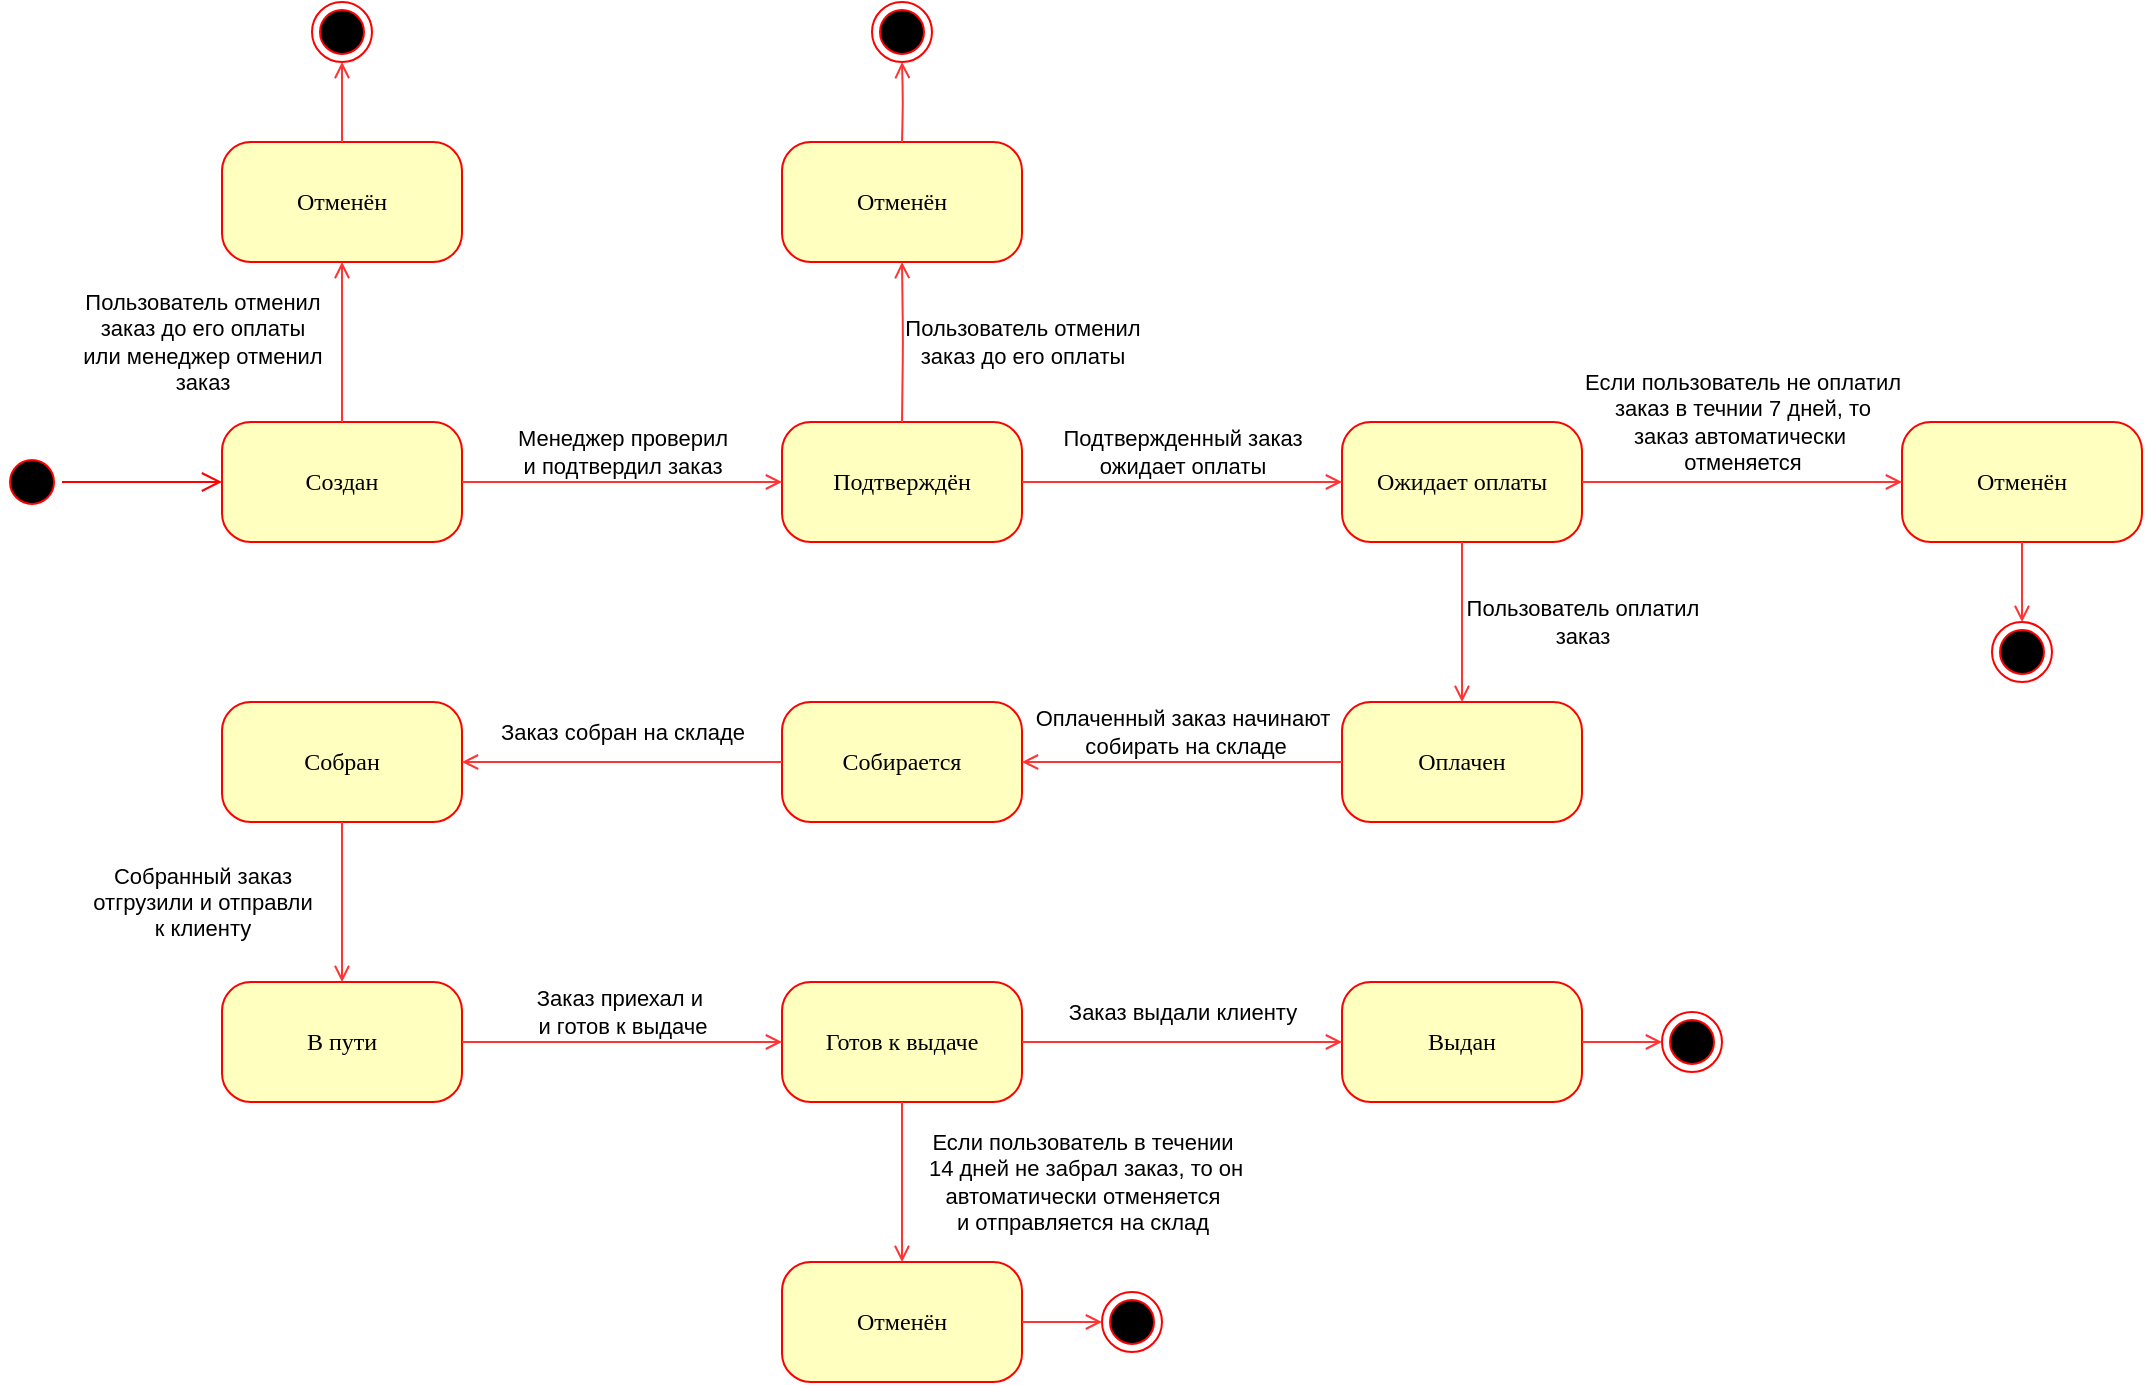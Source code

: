 <mxfile version="26.0.16">
  <diagram name="Page-1" id="58cdce13-f638-feb5-8d6f-7d28b1aa9fa0">
    <mxGraphModel dx="819" dy="1328" grid="1" gridSize="10" guides="1" tooltips="1" connect="1" arrows="1" fold="1" page="1" pageScale="1" pageWidth="1100" pageHeight="850" background="none" math="0" shadow="0">
      <root>
        <mxCell id="0" />
        <mxCell id="1" parent="0" />
        <mxCell id="382b91b5511bd0f7-1" value="" style="ellipse;html=1;shape=startState;fillColor=#000000;strokeColor=#ff0000;rounded=1;shadow=0;comic=0;labelBackgroundColor=none;fontFamily=Verdana;fontSize=12;fontColor=#000000;align=center;direction=south;" parent="1" vertex="1">
          <mxGeometry x="130" y="135" width="30" height="30" as="geometry" />
        </mxCell>
        <mxCell id="382b91b5511bd0f7-6" value="Создан" style="rounded=1;whiteSpace=wrap;html=1;arcSize=24;fillColor=#ffffc0;strokeColor=#ff0000;shadow=0;comic=0;labelBackgroundColor=none;fontFamily=Verdana;fontSize=12;fontColor=#000000;align=center;" parent="1" vertex="1">
          <mxGeometry x="240" y="120" width="120" height="60" as="geometry" />
        </mxCell>
        <mxCell id="2a3bc250acf0617d-9" style="edgeStyle=orthogonalEdgeStyle;html=1;labelBackgroundColor=none;endArrow=open;endSize=8;strokeColor=#ff0000;fontFamily=Verdana;fontSize=12;align=left;" parent="1" source="382b91b5511bd0f7-1" target="382b91b5511bd0f7-6" edge="1">
          <mxGeometry relative="1" as="geometry" />
        </mxCell>
        <mxCell id="LFXLNwLVuVDGuN5qB1EF-1" value="Подтверждён" style="rounded=1;whiteSpace=wrap;html=1;arcSize=24;fillColor=#ffffc0;strokeColor=#ff0000;shadow=0;comic=0;labelBackgroundColor=none;fontFamily=Verdana;fontSize=12;fontColor=#000000;align=center;" parent="1" vertex="1">
          <mxGeometry x="520" y="120" width="120" height="60" as="geometry" />
        </mxCell>
        <mxCell id="LFXLNwLVuVDGuN5qB1EF-3" value="" style="endArrow=open;html=1;rounded=1;strokeColor=#FF3333;endFill=0;edgeStyle=orthogonalEdgeStyle;exitX=1;exitY=0.5;exitDx=0;exitDy=0;entryX=0;entryY=0.5;entryDx=0;entryDy=0;curved=0;" parent="1" source="382b91b5511bd0f7-6" target="LFXLNwLVuVDGuN5qB1EF-1" edge="1">
          <mxGeometry relative="1" as="geometry">
            <mxPoint x="390" y="220" as="sourcePoint" />
            <mxPoint x="510" y="230" as="targetPoint" />
            <Array as="points">
              <mxPoint x="450" y="150" />
              <mxPoint x="450" y="150" />
            </Array>
          </mxGeometry>
        </mxCell>
        <mxCell id="LFXLNwLVuVDGuN5qB1EF-4" value="Менеджер проверил&lt;br&gt;и подтвердил заказ" style="edgeLabel;resizable=0;html=1;;align=center;verticalAlign=middle;labelBackgroundColor=none;" parent="LFXLNwLVuVDGuN5qB1EF-3" connectable="0" vertex="1">
          <mxGeometry relative="1" as="geometry">
            <mxPoint y="-15" as="offset" />
          </mxGeometry>
        </mxCell>
        <mxCell id="LFXLNwLVuVDGuN5qB1EF-6" value="Ожидает оплаты" style="rounded=1;whiteSpace=wrap;html=1;arcSize=24;fillColor=#ffffc0;strokeColor=#ff0000;shadow=0;comic=0;labelBackgroundColor=none;fontFamily=Verdana;fontSize=12;fontColor=#000000;align=center;" parent="1" vertex="1">
          <mxGeometry x="800" y="120" width="120" height="60" as="geometry" />
        </mxCell>
        <mxCell id="LFXLNwLVuVDGuN5qB1EF-7" value="" style="endArrow=open;html=1;rounded=1;strokeColor=#FF3333;endFill=0;edgeStyle=orthogonalEdgeStyle;entryX=0;entryY=0.5;entryDx=0;entryDy=0;curved=0;exitX=1;exitY=0.5;exitDx=0;exitDy=0;" parent="1" source="LFXLNwLVuVDGuN5qB1EF-1" target="LFXLNwLVuVDGuN5qB1EF-6" edge="1">
          <mxGeometry relative="1" as="geometry">
            <mxPoint x="690" y="220" as="sourcePoint" />
            <mxPoint x="750" y="230" as="targetPoint" />
            <Array as="points" />
          </mxGeometry>
        </mxCell>
        <mxCell id="LFXLNwLVuVDGuN5qB1EF-8" value="Подтвержденный заказ&lt;br&gt;ожидает оплаты" style="edgeLabel;resizable=0;html=1;;align=center;verticalAlign=middle;labelBackgroundColor=none;" parent="LFXLNwLVuVDGuN5qB1EF-7" connectable="0" vertex="1">
          <mxGeometry relative="1" as="geometry">
            <mxPoint y="-15" as="offset" />
          </mxGeometry>
        </mxCell>
        <mxCell id="LFXLNwLVuVDGuN5qB1EF-9" value="Отменён" style="rounded=1;whiteSpace=wrap;html=1;arcSize=24;fillColor=#ffffc0;strokeColor=#ff0000;shadow=0;comic=0;labelBackgroundColor=none;fontFamily=Verdana;fontSize=12;fontColor=#000000;align=center;" parent="1" vertex="1">
          <mxGeometry x="240" y="-20" width="120" height="60" as="geometry" />
        </mxCell>
        <mxCell id="LFXLNwLVuVDGuN5qB1EF-11" value="" style="endArrow=open;html=1;rounded=1;strokeColor=#FF3333;endFill=0;edgeStyle=orthogonalEdgeStyle;exitX=0.5;exitY=0;exitDx=0;exitDy=0;entryX=0.5;entryY=1;entryDx=0;entryDy=0;curved=0;" parent="1" source="382b91b5511bd0f7-6" target="LFXLNwLVuVDGuN5qB1EF-9" edge="1">
          <mxGeometry relative="1" as="geometry">
            <mxPoint x="370" y="210" as="sourcePoint" />
            <mxPoint x="530" y="210" as="targetPoint" />
            <Array as="points" />
          </mxGeometry>
        </mxCell>
        <mxCell id="LFXLNwLVuVDGuN5qB1EF-12" value="Пользователь отменил&lt;br&gt;заказ до его оплаты&lt;br&gt;или менеджер отменил&lt;br&gt;заказ" style="edgeLabel;resizable=0;html=1;;align=center;verticalAlign=middle;labelBackgroundColor=none;" parent="LFXLNwLVuVDGuN5qB1EF-11" connectable="0" vertex="1">
          <mxGeometry relative="1" as="geometry">
            <mxPoint x="-70" as="offset" />
          </mxGeometry>
        </mxCell>
        <mxCell id="LFXLNwLVuVDGuN5qB1EF-13" value="Отменён" style="rounded=1;whiteSpace=wrap;html=1;arcSize=24;fillColor=#ffffc0;strokeColor=#ff0000;shadow=0;comic=0;labelBackgroundColor=none;fontFamily=Verdana;fontSize=12;fontColor=#000000;align=center;" parent="1" vertex="1">
          <mxGeometry x="520" y="-20" width="120" height="60" as="geometry" />
        </mxCell>
        <mxCell id="LFXLNwLVuVDGuN5qB1EF-14" value="" style="endArrow=open;html=1;rounded=1;strokeColor=#FF3333;endFill=0;edgeStyle=orthogonalEdgeStyle;exitX=0.5;exitY=0;exitDx=0;exitDy=0;entryX=0.5;entryY=1;entryDx=0;entryDy=0;curved=0;" parent="1" target="LFXLNwLVuVDGuN5qB1EF-13" edge="1">
          <mxGeometry relative="1" as="geometry">
            <mxPoint x="580" y="120" as="sourcePoint" />
            <mxPoint x="810" y="210" as="targetPoint" />
            <Array as="points" />
          </mxGeometry>
        </mxCell>
        <mxCell id="LFXLNwLVuVDGuN5qB1EF-15" value="Пользователь отменил&lt;br&gt;заказ до его оплаты" style="edgeLabel;resizable=0;html=1;;align=center;verticalAlign=middle;labelBackgroundColor=none;" parent="LFXLNwLVuVDGuN5qB1EF-14" connectable="0" vertex="1">
          <mxGeometry relative="1" as="geometry">
            <mxPoint x="60" as="offset" />
          </mxGeometry>
        </mxCell>
        <mxCell id="LFXLNwLVuVDGuN5qB1EF-16" value="Оплачен" style="rounded=1;whiteSpace=wrap;html=1;arcSize=24;fillColor=#ffffc0;strokeColor=#ff0000;shadow=0;comic=0;labelBackgroundColor=none;fontFamily=Verdana;fontSize=12;fontColor=#000000;align=center;" parent="1" vertex="1">
          <mxGeometry x="800" y="260" width="120" height="60" as="geometry" />
        </mxCell>
        <mxCell id="LFXLNwLVuVDGuN5qB1EF-17" value="" style="endArrow=open;html=1;rounded=1;strokeColor=#FF3333;endFill=0;edgeStyle=orthogonalEdgeStyle;exitX=0.5;exitY=1;exitDx=0;exitDy=0;entryX=0.5;entryY=0;entryDx=0;entryDy=0;curved=0;" parent="1" source="LFXLNwLVuVDGuN5qB1EF-6" target="LFXLNwLVuVDGuN5qB1EF-16" edge="1">
          <mxGeometry relative="1" as="geometry">
            <mxPoint x="650" y="330" as="sourcePoint" />
            <mxPoint x="650" y="250" as="targetPoint" />
            <Array as="points" />
          </mxGeometry>
        </mxCell>
        <mxCell id="LFXLNwLVuVDGuN5qB1EF-18" value="Пользователь оплатил&lt;br&gt;заказ" style="edgeLabel;resizable=0;html=1;;align=center;verticalAlign=middle;labelBackgroundColor=none;" parent="LFXLNwLVuVDGuN5qB1EF-17" connectable="0" vertex="1">
          <mxGeometry relative="1" as="geometry">
            <mxPoint x="60" as="offset" />
          </mxGeometry>
        </mxCell>
        <mxCell id="gGHkiygS4o6kzGzx52wJ-1" value="Собирается" style="rounded=1;whiteSpace=wrap;html=1;arcSize=24;fillColor=#ffffc0;strokeColor=#ff0000;shadow=0;comic=0;labelBackgroundColor=none;fontFamily=Verdana;fontSize=12;fontColor=#000000;align=center;" parent="1" vertex="1">
          <mxGeometry x="520" y="260" width="120" height="60" as="geometry" />
        </mxCell>
        <mxCell id="gGHkiygS4o6kzGzx52wJ-2" value="Собран" style="rounded=1;whiteSpace=wrap;html=1;arcSize=24;fillColor=#ffffc0;strokeColor=#ff0000;shadow=0;comic=0;labelBackgroundColor=none;fontFamily=Verdana;fontSize=12;fontColor=#000000;align=center;" parent="1" vertex="1">
          <mxGeometry x="240" y="260" width="120" height="60" as="geometry" />
        </mxCell>
        <mxCell id="gGHkiygS4o6kzGzx52wJ-3" value="В пути" style="rounded=1;whiteSpace=wrap;html=1;arcSize=24;fillColor=#ffffc0;strokeColor=#ff0000;shadow=0;comic=0;labelBackgroundColor=none;fontFamily=Verdana;fontSize=12;fontColor=#000000;align=center;" parent="1" vertex="1">
          <mxGeometry x="240" y="400" width="120" height="60" as="geometry" />
        </mxCell>
        <mxCell id="gGHkiygS4o6kzGzx52wJ-4" value="Готов к выдаче" style="rounded=1;whiteSpace=wrap;html=1;arcSize=24;fillColor=#ffffc0;strokeColor=#ff0000;shadow=0;comic=0;labelBackgroundColor=none;fontFamily=Verdana;fontSize=12;fontColor=#000000;align=center;" parent="1" vertex="1">
          <mxGeometry x="520" y="400" width="120" height="60" as="geometry" />
        </mxCell>
        <mxCell id="gGHkiygS4o6kzGzx52wJ-5" value="" style="endArrow=open;html=1;rounded=1;strokeColor=#FF3333;endFill=0;edgeStyle=orthogonalEdgeStyle;entryX=1;entryY=0.5;entryDx=0;entryDy=0;curved=0;exitX=0;exitY=0.5;exitDx=0;exitDy=0;" parent="1" source="LFXLNwLVuVDGuN5qB1EF-16" target="gGHkiygS4o6kzGzx52wJ-1" edge="1">
          <mxGeometry relative="1" as="geometry">
            <mxPoint x="610" y="210" as="sourcePoint" />
            <mxPoint x="770" y="210" as="targetPoint" />
            <Array as="points" />
          </mxGeometry>
        </mxCell>
        <mxCell id="gGHkiygS4o6kzGzx52wJ-6" value="Оплаченный заказ начинают&lt;br&gt;&amp;nbsp;собирать на складе" style="edgeLabel;resizable=0;html=1;;align=center;verticalAlign=middle;labelBackgroundColor=none;" parent="gGHkiygS4o6kzGzx52wJ-5" connectable="0" vertex="1">
          <mxGeometry relative="1" as="geometry">
            <mxPoint y="-15" as="offset" />
          </mxGeometry>
        </mxCell>
        <mxCell id="gGHkiygS4o6kzGzx52wJ-7" value="" style="endArrow=open;html=1;rounded=1;strokeColor=#FF3333;endFill=0;edgeStyle=orthogonalEdgeStyle;entryX=1;entryY=0.5;entryDx=0;entryDy=0;curved=0;exitX=0;exitY=0.5;exitDx=0;exitDy=0;" parent="1" source="gGHkiygS4o6kzGzx52wJ-1" target="gGHkiygS4o6kzGzx52wJ-2" edge="1">
          <mxGeometry relative="1" as="geometry">
            <mxPoint x="810" y="300" as="sourcePoint" />
            <mxPoint x="650" y="300" as="targetPoint" />
            <Array as="points" />
          </mxGeometry>
        </mxCell>
        <mxCell id="gGHkiygS4o6kzGzx52wJ-8" value="Заказ собран на складе" style="edgeLabel;resizable=0;html=1;;align=center;verticalAlign=middle;labelBackgroundColor=none;" parent="gGHkiygS4o6kzGzx52wJ-7" connectable="0" vertex="1">
          <mxGeometry relative="1" as="geometry">
            <mxPoint y="-15" as="offset" />
          </mxGeometry>
        </mxCell>
        <mxCell id="gGHkiygS4o6kzGzx52wJ-9" value="" style="endArrow=open;html=1;rounded=1;strokeColor=#FF3333;endFill=0;edgeStyle=orthogonalEdgeStyle;exitX=0.5;exitY=1;exitDx=0;exitDy=0;entryX=0.5;entryY=0;entryDx=0;entryDy=0;curved=0;" parent="1" source="gGHkiygS4o6kzGzx52wJ-2" target="gGHkiygS4o6kzGzx52wJ-3" edge="1">
          <mxGeometry relative="1" as="geometry">
            <mxPoint x="410" y="345" as="sourcePoint" />
            <mxPoint x="410" y="425" as="targetPoint" />
            <Array as="points" />
          </mxGeometry>
        </mxCell>
        <mxCell id="gGHkiygS4o6kzGzx52wJ-10" value="Собранный заказ&lt;br&gt;отгрузили и отправли&lt;br&gt;к клиенту" style="edgeLabel;resizable=0;html=1;;align=center;verticalAlign=middle;labelBackgroundColor=none;" parent="gGHkiygS4o6kzGzx52wJ-9" connectable="0" vertex="1">
          <mxGeometry relative="1" as="geometry">
            <mxPoint x="-70" as="offset" />
          </mxGeometry>
        </mxCell>
        <mxCell id="gGHkiygS4o6kzGzx52wJ-11" value="" style="endArrow=open;html=1;rounded=1;strokeColor=#FF3333;endFill=0;edgeStyle=orthogonalEdgeStyle;exitX=1;exitY=0.5;exitDx=0;exitDy=0;entryX=0;entryY=0.5;entryDx=0;entryDy=0;curved=0;" parent="1" source="gGHkiygS4o6kzGzx52wJ-3" target="gGHkiygS4o6kzGzx52wJ-4" edge="1">
          <mxGeometry relative="1" as="geometry">
            <mxPoint x="390" y="370" as="sourcePoint" />
            <mxPoint x="550" y="370" as="targetPoint" />
            <Array as="points">
              <mxPoint x="430" y="430" />
              <mxPoint x="430" y="430" />
            </Array>
          </mxGeometry>
        </mxCell>
        <mxCell id="gGHkiygS4o6kzGzx52wJ-12" value="Заказ приехал и&amp;nbsp;&lt;br&gt;и готов к выдаче" style="edgeLabel;resizable=0;html=1;;align=center;verticalAlign=middle;labelBackgroundColor=none;" parent="gGHkiygS4o6kzGzx52wJ-11" connectable="0" vertex="1">
          <mxGeometry relative="1" as="geometry">
            <mxPoint y="-15" as="offset" />
          </mxGeometry>
        </mxCell>
        <mxCell id="gGHkiygS4o6kzGzx52wJ-13" value="Выдан" style="rounded=1;whiteSpace=wrap;html=1;arcSize=24;fillColor=#ffffc0;strokeColor=#ff0000;shadow=0;comic=0;labelBackgroundColor=none;fontFamily=Verdana;fontSize=12;fontColor=#000000;align=center;" parent="1" vertex="1">
          <mxGeometry x="800" y="400" width="120" height="60" as="geometry" />
        </mxCell>
        <mxCell id="gGHkiygS4o6kzGzx52wJ-14" value="" style="endArrow=open;html=1;rounded=1;strokeColor=#FF3333;endFill=0;edgeStyle=orthogonalEdgeStyle;exitX=1;exitY=0.5;exitDx=0;exitDy=0;entryX=0;entryY=0.5;entryDx=0;entryDy=0;curved=0;" parent="1" source="gGHkiygS4o6kzGzx52wJ-4" target="gGHkiygS4o6kzGzx52wJ-13" edge="1">
          <mxGeometry relative="1" as="geometry">
            <mxPoint x="660" y="480" as="sourcePoint" />
            <mxPoint x="820" y="480" as="targetPoint" />
            <Array as="points">
              <mxPoint x="720" y="430" />
              <mxPoint x="720" y="430" />
            </Array>
          </mxGeometry>
        </mxCell>
        <mxCell id="gGHkiygS4o6kzGzx52wJ-15" value="Заказ выдали клиенту" style="edgeLabel;resizable=0;html=1;;align=center;verticalAlign=middle;labelBackgroundColor=none;" parent="gGHkiygS4o6kzGzx52wJ-14" connectable="0" vertex="1">
          <mxGeometry relative="1" as="geometry">
            <mxPoint y="-15" as="offset" />
          </mxGeometry>
        </mxCell>
        <mxCell id="gGHkiygS4o6kzGzx52wJ-16" value="Отменён" style="rounded=1;whiteSpace=wrap;html=1;arcSize=24;fillColor=#ffffc0;strokeColor=#ff0000;shadow=0;comic=0;labelBackgroundColor=none;fontFamily=Verdana;fontSize=12;fontColor=#000000;align=center;" parent="1" vertex="1">
          <mxGeometry x="1080" y="120" width="120" height="60" as="geometry" />
        </mxCell>
        <mxCell id="gGHkiygS4o6kzGzx52wJ-17" value="" style="endArrow=open;html=1;rounded=1;strokeColor=#FF3333;endFill=0;edgeStyle=orthogonalEdgeStyle;entryX=0;entryY=0.5;entryDx=0;entryDy=0;curved=0;exitX=1;exitY=0.5;exitDx=0;exitDy=0;" parent="1" source="LFXLNwLVuVDGuN5qB1EF-6" target="gGHkiygS4o6kzGzx52wJ-16" edge="1">
          <mxGeometry relative="1" as="geometry">
            <mxPoint x="1130" y="270" as="sourcePoint" />
            <mxPoint x="1290" y="270" as="targetPoint" />
            <Array as="points" />
          </mxGeometry>
        </mxCell>
        <mxCell id="gGHkiygS4o6kzGzx52wJ-18" value="Если пользователь не оплатил&lt;br&gt;заказ в течнии 7 дней, то&lt;br&gt;заказ автоматически&amp;nbsp;&lt;br&gt;отменяется" style="edgeLabel;resizable=0;html=1;;align=center;verticalAlign=middle;labelBackgroundColor=none;" parent="gGHkiygS4o6kzGzx52wJ-17" connectable="0" vertex="1">
          <mxGeometry relative="1" as="geometry">
            <mxPoint y="-30" as="offset" />
          </mxGeometry>
        </mxCell>
        <mxCell id="gGHkiygS4o6kzGzx52wJ-19" value="" style="ellipse;html=1;shape=endState;fillColor=#000000;strokeColor=#ff0000;" parent="1" vertex="1">
          <mxGeometry x="285" y="-90" width="30" height="30" as="geometry" />
        </mxCell>
        <mxCell id="gGHkiygS4o6kzGzx52wJ-20" value="" style="endArrow=open;html=1;rounded=1;strokeColor=#FF3333;endFill=0;edgeStyle=orthogonalEdgeStyle;exitX=0.5;exitY=0;exitDx=0;exitDy=0;entryX=0.5;entryY=1;entryDx=0;entryDy=0;curved=0;" parent="1" source="LFXLNwLVuVDGuN5qB1EF-9" target="gGHkiygS4o6kzGzx52wJ-19" edge="1">
          <mxGeometry relative="1" as="geometry">
            <mxPoint x="430" y="40" as="sourcePoint" />
            <mxPoint x="430" y="-40" as="targetPoint" />
            <Array as="points" />
          </mxGeometry>
        </mxCell>
        <mxCell id="gGHkiygS4o6kzGzx52wJ-22" value="" style="ellipse;html=1;shape=endState;fillColor=#000000;strokeColor=#ff0000;" parent="1" vertex="1">
          <mxGeometry x="565" y="-90" width="30" height="30" as="geometry" />
        </mxCell>
        <mxCell id="gGHkiygS4o6kzGzx52wJ-23" value="" style="endArrow=open;html=1;rounded=1;strokeColor=#FF3333;endFill=0;edgeStyle=orthogonalEdgeStyle;exitX=0.5;exitY=0;exitDx=0;exitDy=0;entryX=0.5;entryY=1;entryDx=0;entryDy=0;curved=0;" parent="1" target="gGHkiygS4o6kzGzx52wJ-22" edge="1">
          <mxGeometry relative="1" as="geometry">
            <mxPoint x="580" y="-20" as="sourcePoint" />
            <mxPoint x="710" y="-40" as="targetPoint" />
            <Array as="points" />
          </mxGeometry>
        </mxCell>
        <mxCell id="gGHkiygS4o6kzGzx52wJ-24" value="" style="ellipse;html=1;shape=endState;fillColor=#000000;strokeColor=#ff0000;" parent="1" vertex="1">
          <mxGeometry x="1125" y="220" width="30" height="30" as="geometry" />
        </mxCell>
        <mxCell id="gGHkiygS4o6kzGzx52wJ-25" value="" style="endArrow=open;html=1;rounded=1;strokeColor=#FF3333;endFill=0;edgeStyle=orthogonalEdgeStyle;exitX=0.5;exitY=1;exitDx=0;exitDy=0;entryX=0.5;entryY=0;entryDx=0;entryDy=0;curved=0;" parent="1" source="gGHkiygS4o6kzGzx52wJ-16" target="gGHkiygS4o6kzGzx52wJ-24" edge="1">
          <mxGeometry relative="1" as="geometry">
            <mxPoint x="1200" y="240" as="sourcePoint" />
            <mxPoint x="1200" y="200" as="targetPoint" />
            <Array as="points" />
          </mxGeometry>
        </mxCell>
        <mxCell id="gGHkiygS4o6kzGzx52wJ-26" value="" style="ellipse;html=1;shape=endState;fillColor=#000000;strokeColor=#ff0000;" parent="1" vertex="1">
          <mxGeometry x="960" y="415" width="30" height="30" as="geometry" />
        </mxCell>
        <mxCell id="gGHkiygS4o6kzGzx52wJ-27" value="" style="endArrow=open;html=1;rounded=1;strokeColor=#FF3333;endFill=0;edgeStyle=orthogonalEdgeStyle;exitX=1;exitY=0.5;exitDx=0;exitDy=0;curved=0;" parent="1" source="gGHkiygS4o6kzGzx52wJ-13" edge="1">
          <mxGeometry relative="1" as="geometry">
            <mxPoint x="950" y="340" as="sourcePoint" />
            <mxPoint x="960" y="430" as="targetPoint" />
            <Array as="points" />
          </mxGeometry>
        </mxCell>
        <mxCell id="gGHkiygS4o6kzGzx52wJ-31" value="Отменён" style="rounded=1;whiteSpace=wrap;html=1;arcSize=24;fillColor=#ffffc0;strokeColor=#ff0000;shadow=0;comic=0;labelBackgroundColor=none;fontFamily=Verdana;fontSize=12;fontColor=#000000;align=center;" parent="1" vertex="1">
          <mxGeometry x="520" y="540" width="120" height="60" as="geometry" />
        </mxCell>
        <mxCell id="gGHkiygS4o6kzGzx52wJ-32" value="" style="endArrow=open;html=1;rounded=1;strokeColor=#FF3333;endFill=0;edgeStyle=orthogonalEdgeStyle;curved=0;exitX=0.5;exitY=1;exitDx=0;exitDy=0;entryX=0.5;entryY=0;entryDx=0;entryDy=0;" parent="1" source="gGHkiygS4o6kzGzx52wJ-4" target="gGHkiygS4o6kzGzx52wJ-31" edge="1">
          <mxGeometry relative="1" as="geometry">
            <mxPoint x="610.0" y="440" as="sourcePoint" />
            <mxPoint x="610.0" y="520" as="targetPoint" />
            <Array as="points">
              <mxPoint x="580" y="510" />
              <mxPoint x="580" y="510" />
            </Array>
          </mxGeometry>
        </mxCell>
        <mxCell id="gGHkiygS4o6kzGzx52wJ-33" value="Если пользователь в течении&lt;br&gt;&amp;nbsp;14 дней не забрал заказ, то он&lt;br&gt;автоматически отменяется&lt;br&gt;и отправляется на склад" style="edgeLabel;resizable=0;html=1;;align=center;verticalAlign=middle;labelBackgroundColor=none;" parent="gGHkiygS4o6kzGzx52wJ-32" connectable="0" vertex="1">
          <mxGeometry relative="1" as="geometry">
            <mxPoint x="90" as="offset" />
          </mxGeometry>
        </mxCell>
        <mxCell id="gGHkiygS4o6kzGzx52wJ-34" value="" style="ellipse;html=1;shape=endState;fillColor=#000000;strokeColor=#ff0000;" parent="1" vertex="1">
          <mxGeometry x="680" y="555" width="30" height="30" as="geometry" />
        </mxCell>
        <mxCell id="gGHkiygS4o6kzGzx52wJ-35" value="" style="endArrow=open;html=1;rounded=1;strokeColor=#FF3333;endFill=0;edgeStyle=orthogonalEdgeStyle;exitX=1;exitY=0.5;exitDx=0;exitDy=0;curved=0;entryX=0;entryY=0.5;entryDx=0;entryDy=0;" parent="1" source="gGHkiygS4o6kzGzx52wJ-31" target="gGHkiygS4o6kzGzx52wJ-34" edge="1">
          <mxGeometry relative="1" as="geometry">
            <mxPoint x="680" y="585" as="sourcePoint" />
            <mxPoint x="720" y="585" as="targetPoint" />
            <Array as="points" />
          </mxGeometry>
        </mxCell>
      </root>
    </mxGraphModel>
  </diagram>
</mxfile>
